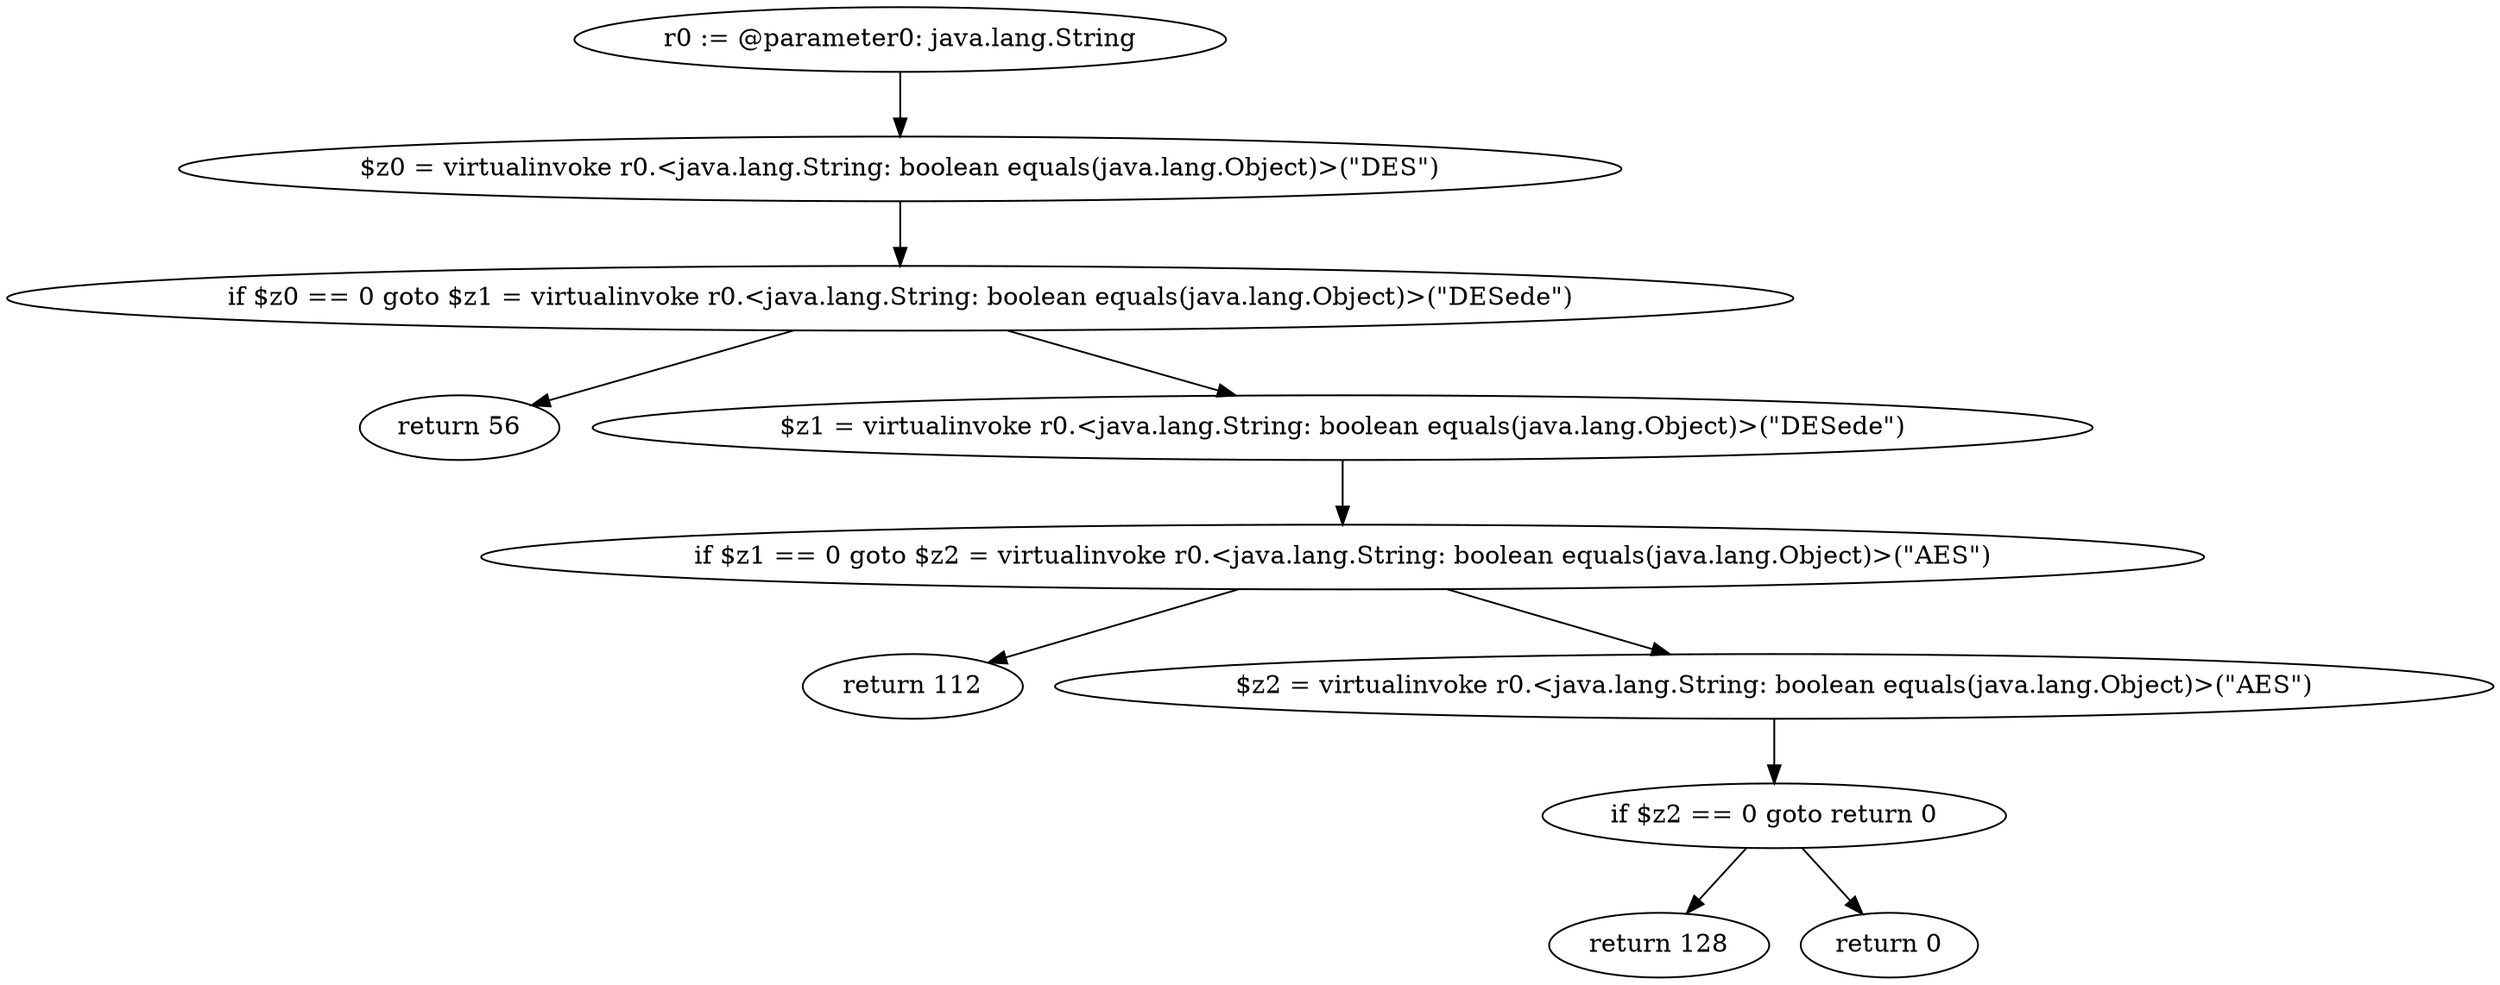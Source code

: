 digraph "unitGraph" {
    "r0 := @parameter0: java.lang.String"
    "$z0 = virtualinvoke r0.<java.lang.String: boolean equals(java.lang.Object)>(\"DES\")"
    "if $z0 == 0 goto $z1 = virtualinvoke r0.<java.lang.String: boolean equals(java.lang.Object)>(\"DESede\")"
    "return 56"
    "$z1 = virtualinvoke r0.<java.lang.String: boolean equals(java.lang.Object)>(\"DESede\")"
    "if $z1 == 0 goto $z2 = virtualinvoke r0.<java.lang.String: boolean equals(java.lang.Object)>(\"AES\")"
    "return 112"
    "$z2 = virtualinvoke r0.<java.lang.String: boolean equals(java.lang.Object)>(\"AES\")"
    "if $z2 == 0 goto return 0"
    "return 128"
    "return 0"
    "r0 := @parameter0: java.lang.String"->"$z0 = virtualinvoke r0.<java.lang.String: boolean equals(java.lang.Object)>(\"DES\")";
    "$z0 = virtualinvoke r0.<java.lang.String: boolean equals(java.lang.Object)>(\"DES\")"->"if $z0 == 0 goto $z1 = virtualinvoke r0.<java.lang.String: boolean equals(java.lang.Object)>(\"DESede\")";
    "if $z0 == 0 goto $z1 = virtualinvoke r0.<java.lang.String: boolean equals(java.lang.Object)>(\"DESede\")"->"return 56";
    "if $z0 == 0 goto $z1 = virtualinvoke r0.<java.lang.String: boolean equals(java.lang.Object)>(\"DESede\")"->"$z1 = virtualinvoke r0.<java.lang.String: boolean equals(java.lang.Object)>(\"DESede\")";
    "$z1 = virtualinvoke r0.<java.lang.String: boolean equals(java.lang.Object)>(\"DESede\")"->"if $z1 == 0 goto $z2 = virtualinvoke r0.<java.lang.String: boolean equals(java.lang.Object)>(\"AES\")";
    "if $z1 == 0 goto $z2 = virtualinvoke r0.<java.lang.String: boolean equals(java.lang.Object)>(\"AES\")"->"return 112";
    "if $z1 == 0 goto $z2 = virtualinvoke r0.<java.lang.String: boolean equals(java.lang.Object)>(\"AES\")"->"$z2 = virtualinvoke r0.<java.lang.String: boolean equals(java.lang.Object)>(\"AES\")";
    "$z2 = virtualinvoke r0.<java.lang.String: boolean equals(java.lang.Object)>(\"AES\")"->"if $z2 == 0 goto return 0";
    "if $z2 == 0 goto return 0"->"return 128";
    "if $z2 == 0 goto return 0"->"return 0";
}
